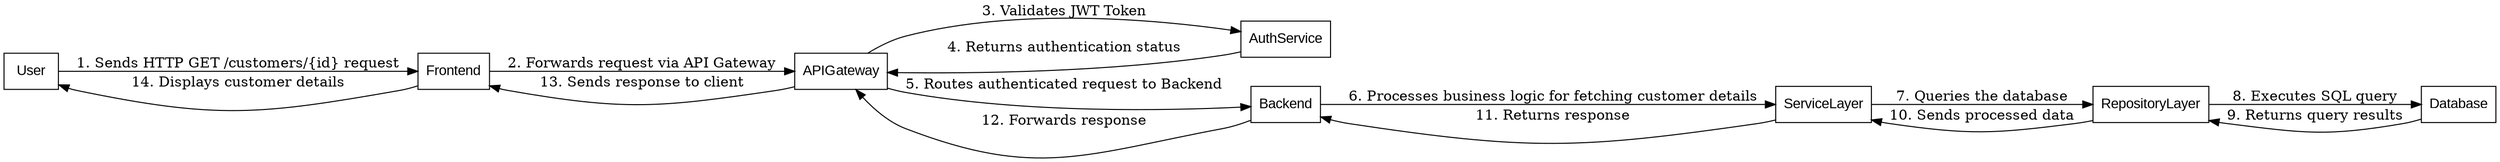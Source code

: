 digraph GetCustomerDetails {
    rankdir=LR;
    node [shape=record, fontname=Arial];

    User -> Frontend [label="1. Sends HTTP GET /customers/{id} request"];
    Frontend -> APIGateway [label="2. Forwards request via API Gateway"];
    APIGateway -> AuthService [label="3. Validates JWT Token"];
    AuthService -> APIGateway [label="4. Returns authentication status"];
    APIGateway -> Backend [label="5. Routes authenticated request to Backend"];
    Backend -> ServiceLayer [label="6. Processes business logic for fetching customer details"];
    ServiceLayer -> RepositoryLayer [label="7. Queries the database"];
    RepositoryLayer -> Database [label="8. Executes SQL query"];
    Database -> RepositoryLayer [label="9. Returns query results"];
    RepositoryLayer -> ServiceLayer [label="10. Sends processed data"];
    ServiceLayer -> Backend [label="11. Returns response"];
    Backend -> APIGateway [label="12. Forwards response"];
    APIGateway -> Frontend [label="13. Sends response to client"];
    Frontend -> User [label="14. Displays customer details"];
}